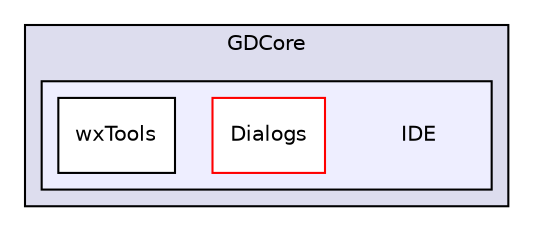 digraph "IDE" {
  compound=true
  node [ fontsize="10", fontname="Helvetica"];
  edge [ labelfontsize="10", labelfontname="Helvetica"];
  subgraph clusterdir_abd3e9346511fbf501c65c6da6d93dcd {
    graph [ bgcolor="#ddddee", pencolor="black", label="GDCore" fontname="Helvetica", fontsize="10", URL="dir_abd3e9346511fbf501c65c6da6d93dcd.html"]
  subgraph clusterdir_5d9e789590af4f95678b31d48a716d1e {
    graph [ bgcolor="#eeeeff", pencolor="black", label="" URL="dir_5d9e789590af4f95678b31d48a716d1e.html"];
    dir_5d9e789590af4f95678b31d48a716d1e [shape=plaintext label="IDE"];
    dir_bcf6ec501aeeb9d3358543e670fbff9c [shape=box label="Dialogs" color="red" fillcolor="white" style="filled" URL="dir_bcf6ec501aeeb9d3358543e670fbff9c.html"];
    dir_f37459fc4203c2869a5bc96a5b13c1a8 [shape=box label="wxTools" color="black" fillcolor="white" style="filled" URL="dir_f37459fc4203c2869a5bc96a5b13c1a8.html"];
  }
  }
}
